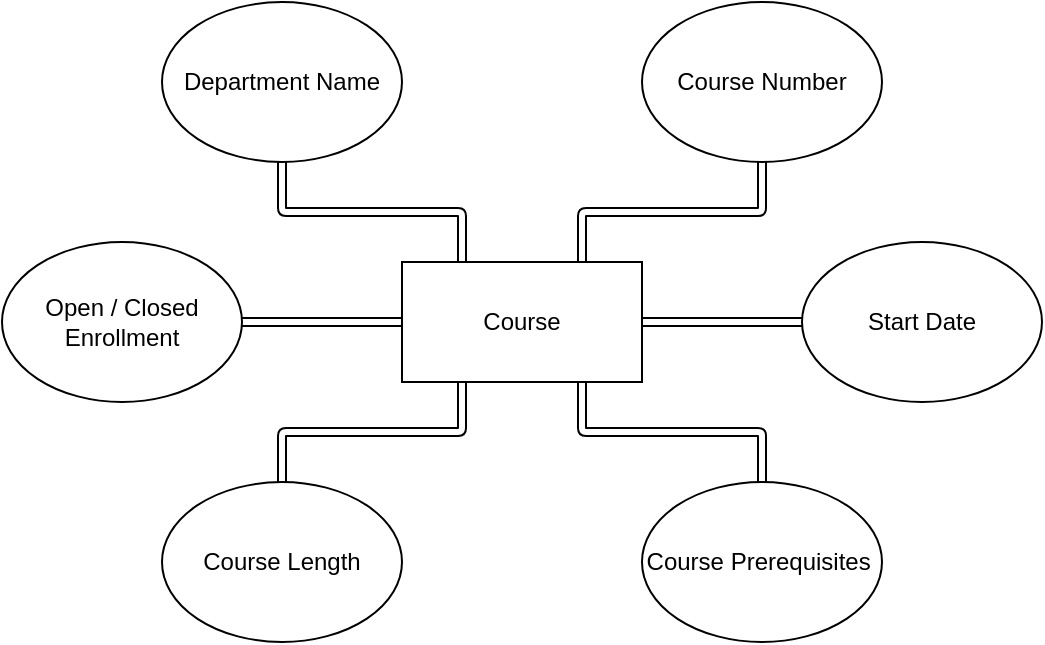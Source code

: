 <mxfile>
    <diagram id="it6OkvmhPKks2C-d9y57" name="Page-1">
        <mxGraphModel dx="554" dy="424" grid="1" gridSize="10" guides="1" tooltips="1" connect="1" arrows="1" fold="1" page="1" pageScale="1" pageWidth="850" pageHeight="1100" math="0" shadow="0">
            <root>
                <mxCell id="0"/>
                <mxCell id="1" parent="0"/>
                <mxCell id="9" style="edgeStyle=orthogonalEdgeStyle;shape=link;html=1;exitX=0.75;exitY=0;exitDx=0;exitDy=0;elbow=vertical;" edge="1" parent="1" source="2" target="4">
                    <mxGeometry relative="1" as="geometry"/>
                </mxCell>
                <mxCell id="10" style="edgeStyle=orthogonalEdgeStyle;shape=link;html=1;exitX=0.25;exitY=0;exitDx=0;exitDy=0;elbow=vertical;" edge="1" parent="1" source="2" target="3">
                    <mxGeometry relative="1" as="geometry"/>
                </mxCell>
                <mxCell id="11" style="edgeStyle=orthogonalEdgeStyle;shape=link;html=1;exitX=0;exitY=0.5;exitDx=0;exitDy=0;elbow=vertical;" edge="1" parent="1" source="2" target="6">
                    <mxGeometry relative="1" as="geometry"/>
                </mxCell>
                <mxCell id="12" style="edgeStyle=orthogonalEdgeStyle;shape=link;html=1;exitX=1;exitY=0.5;exitDx=0;exitDy=0;entryX=0;entryY=0.5;entryDx=0;entryDy=0;elbow=vertical;" edge="1" parent="1" source="2" target="5">
                    <mxGeometry relative="1" as="geometry"/>
                </mxCell>
                <mxCell id="13" style="edgeStyle=orthogonalEdgeStyle;shape=link;html=1;exitX=0.75;exitY=1;exitDx=0;exitDy=0;entryX=0.5;entryY=0;entryDx=0;entryDy=0;elbow=vertical;" edge="1" parent="1" source="2" target="8">
                    <mxGeometry relative="1" as="geometry"/>
                </mxCell>
                <mxCell id="14" style="edgeStyle=orthogonalEdgeStyle;shape=link;html=1;exitX=0.25;exitY=1;exitDx=0;exitDy=0;elbow=vertical;" edge="1" parent="1" source="2" target="7">
                    <mxGeometry relative="1" as="geometry"/>
                </mxCell>
                <mxCell id="2" value="Course" style="rounded=0;whiteSpace=wrap;html=1;" vertex="1" parent="1">
                    <mxGeometry x="280" y="260" width="120" height="60" as="geometry"/>
                </mxCell>
                <mxCell id="3" value="Department Name" style="ellipse;whiteSpace=wrap;html=1;" vertex="1" parent="1">
                    <mxGeometry x="160" y="130" width="120" height="80" as="geometry"/>
                </mxCell>
                <mxCell id="4" value="Course Number" style="ellipse;whiteSpace=wrap;html=1;" vertex="1" parent="1">
                    <mxGeometry x="400" y="130" width="120" height="80" as="geometry"/>
                </mxCell>
                <mxCell id="5" value="Start Date" style="ellipse;whiteSpace=wrap;html=1;" vertex="1" parent="1">
                    <mxGeometry x="480" y="250" width="120" height="80" as="geometry"/>
                </mxCell>
                <mxCell id="6" value="Open / Closed&lt;br&gt;Enrollment" style="ellipse;whiteSpace=wrap;html=1;" vertex="1" parent="1">
                    <mxGeometry x="80" y="250" width="120" height="80" as="geometry"/>
                </mxCell>
                <mxCell id="7" value="Course Length" style="ellipse;whiteSpace=wrap;html=1;" vertex="1" parent="1">
                    <mxGeometry x="160" y="370" width="120" height="80" as="geometry"/>
                </mxCell>
                <mxCell id="8" value="Course Prerequisites&amp;nbsp;" style="ellipse;whiteSpace=wrap;html=1;" vertex="1" parent="1">
                    <mxGeometry x="400" y="370" width="120" height="80" as="geometry"/>
                </mxCell>
            </root>
        </mxGraphModel>
    </diagram>
</mxfile>